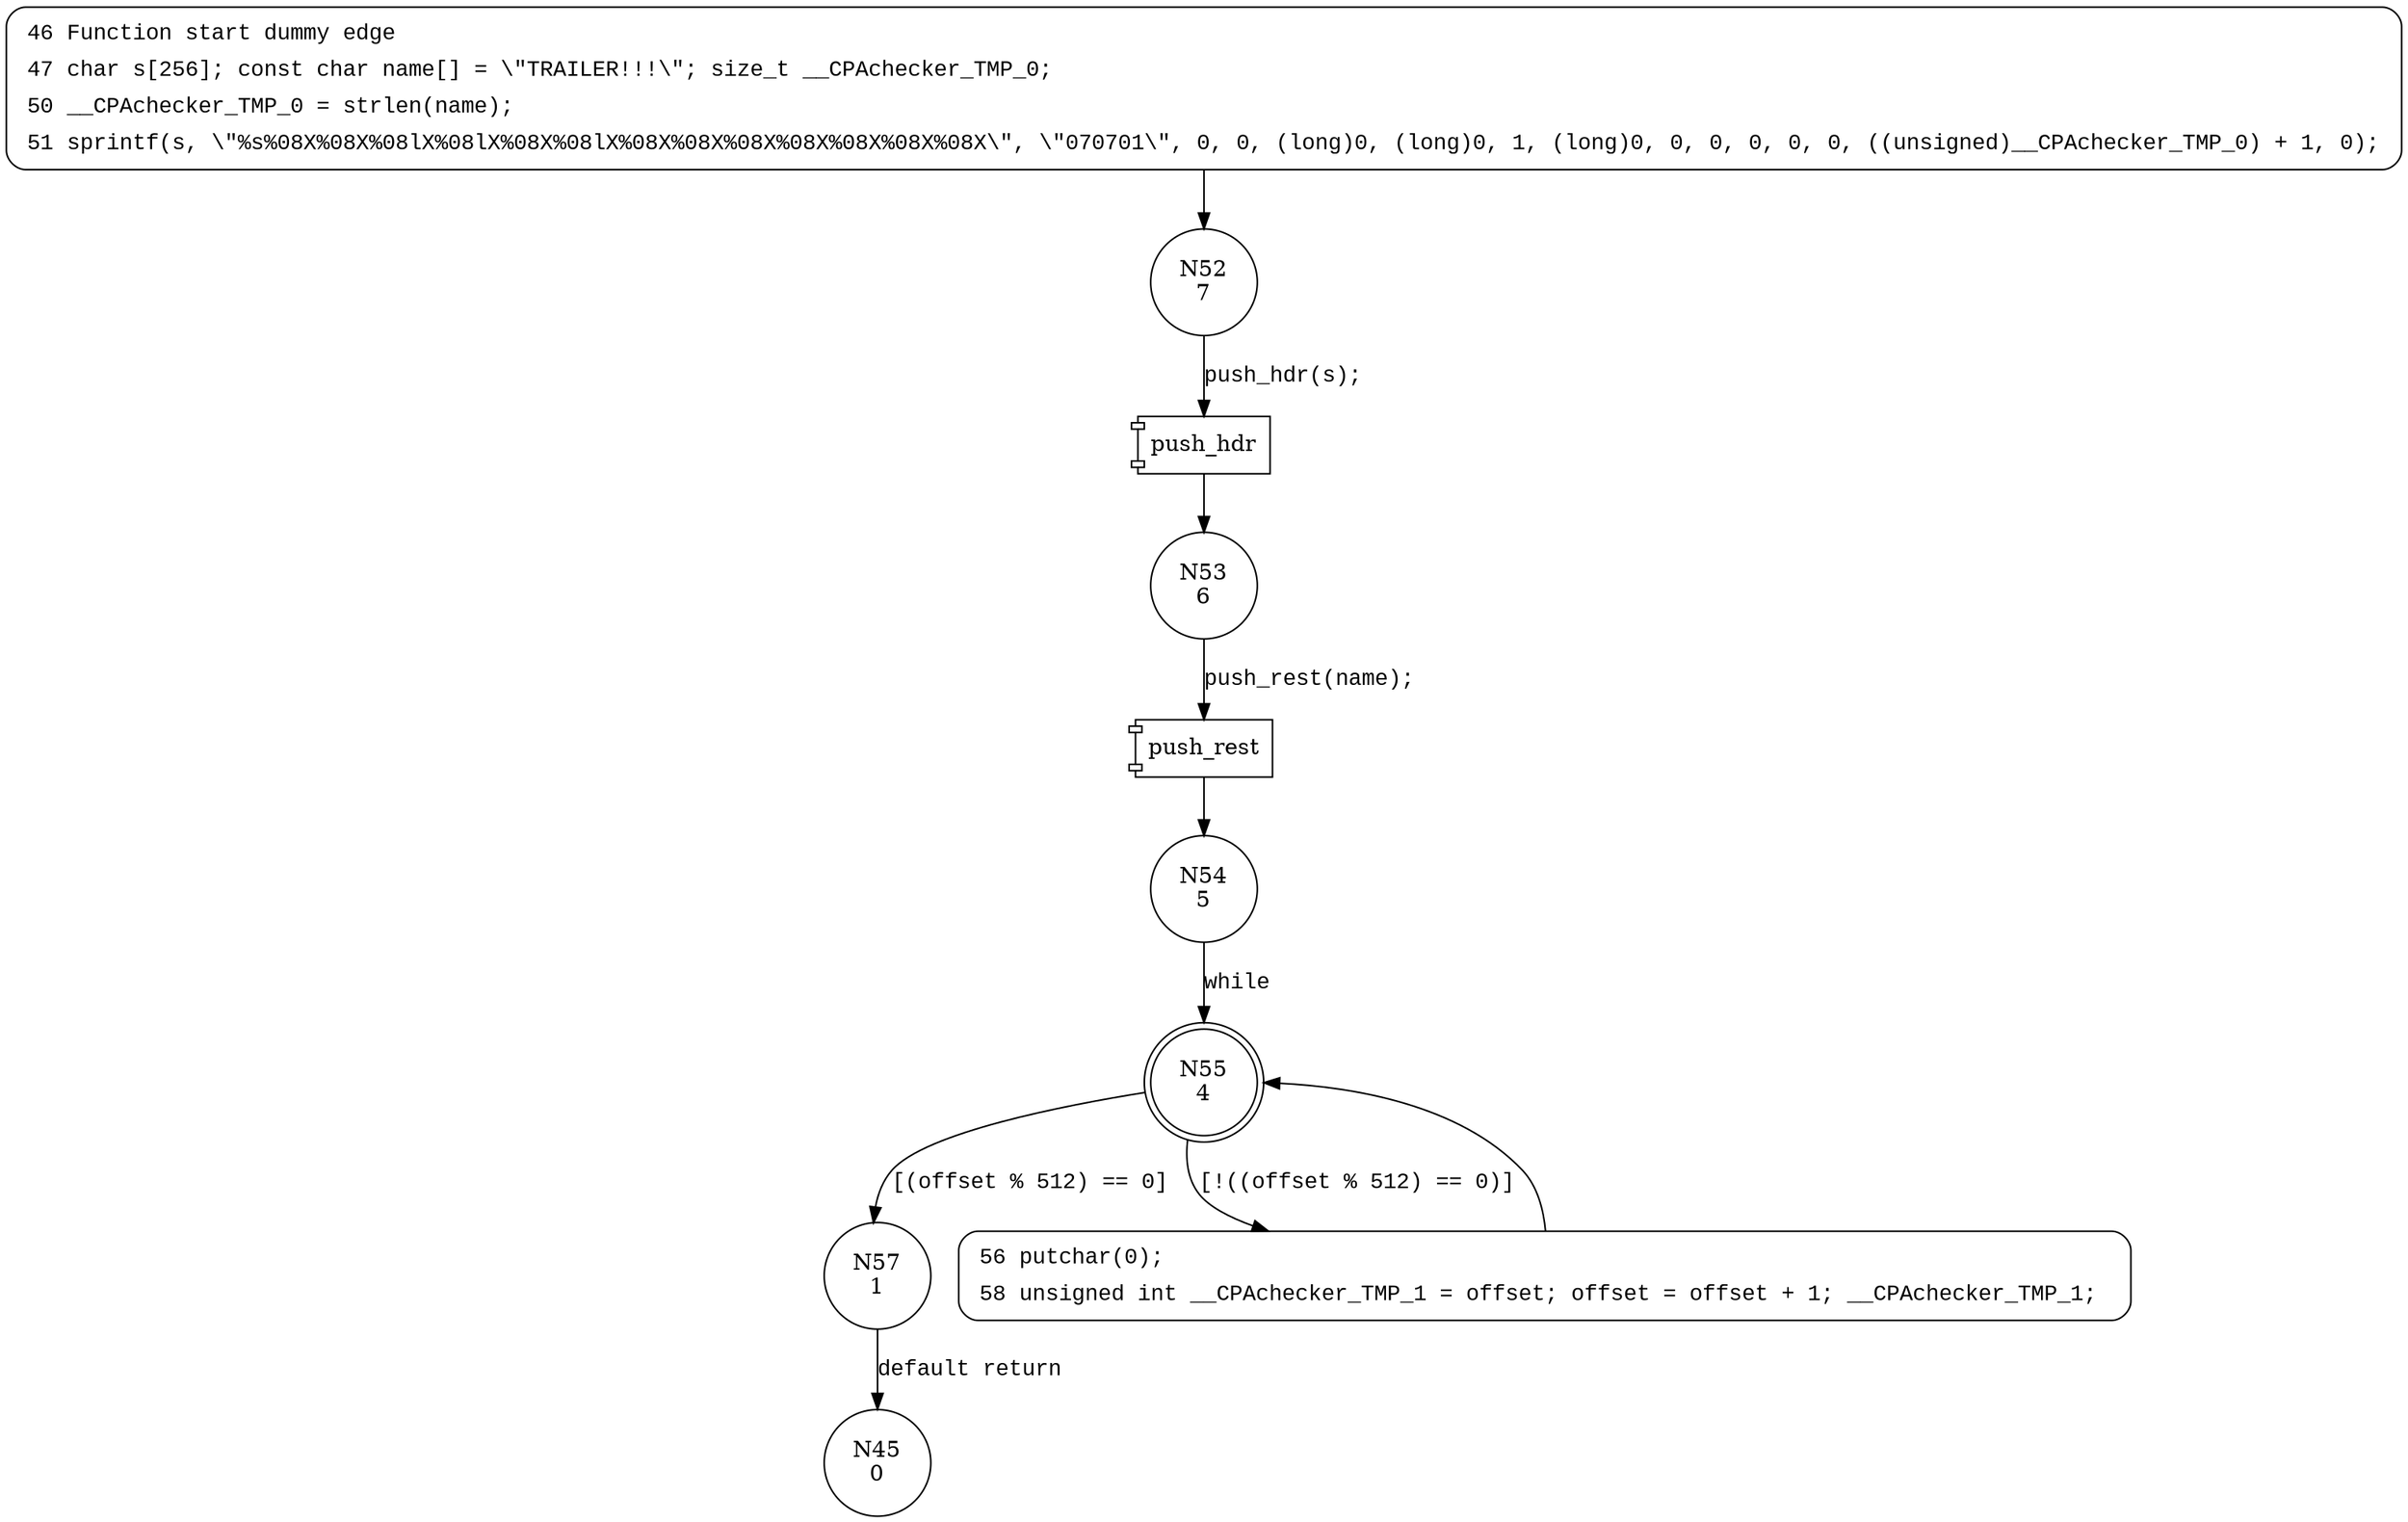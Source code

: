 digraph cpio_trailer {
52 [shape="circle" label="N52\n7"]
53 [shape="circle" label="N53\n6"]
54 [shape="circle" label="N54\n5"]
55 [shape="doublecircle" label="N55\n4"]
57 [shape="circle" label="N57\n1"]
56 [shape="circle" label="N56\n3"]
45 [shape="circle" label="N45\n0"]
46 [style="filled,bold" penwidth="1" fillcolor="white" fontname="Courier New" shape="Mrecord" label=<<table border="0" cellborder="0" cellpadding="3" bgcolor="white"><tr><td align="right">46</td><td align="left">Function start dummy edge</td></tr><tr><td align="right">47</td><td align="left">char s[256]; const char name[] = \"TRAILER!!!\"; size_t __CPAchecker_TMP_0;</td></tr><tr><td align="right">50</td><td align="left">__CPAchecker_TMP_0 = strlen(name);</td></tr><tr><td align="right">51</td><td align="left">sprintf(s, \"%s%08X%08X%08lX%08lX%08X%08lX%08X%08X%08X%08X%08X%08X%08X\", \"070701\", 0, 0, (long)0, (long)0, 1, (long)0, 0, 0, 0, 0, 0, ((unsigned)__CPAchecker_TMP_0) + 1, 0);</td></tr></table>>]
46 -> 52[label=""]
56 [style="filled,bold" penwidth="1" fillcolor="white" fontname="Courier New" shape="Mrecord" label=<<table border="0" cellborder="0" cellpadding="3" bgcolor="white"><tr><td align="right">56</td><td align="left">putchar(0);</td></tr><tr><td align="right">58</td><td align="left">unsigned int __CPAchecker_TMP_1 = offset; offset = offset + 1; __CPAchecker_TMP_1; </td></tr></table>>]
56 -> 55[label=""]
100022 [shape="component" label="push_hdr"]
52 -> 100022 [label="push_hdr(s);" fontname="Courier New"]
100022 -> 53 [label="" fontname="Courier New"]
100023 [shape="component" label="push_rest"]
53 -> 100023 [label="push_rest(name);" fontname="Courier New"]
100023 -> 54 [label="" fontname="Courier New"]
55 -> 57 [label="[(offset % 512) == 0]" fontname="Courier New"]
55 -> 56 [label="[!((offset % 512) == 0)]" fontname="Courier New"]
57 -> 45 [label="default return" fontname="Courier New"]
54 -> 55 [label="while" fontname="Courier New"]
}